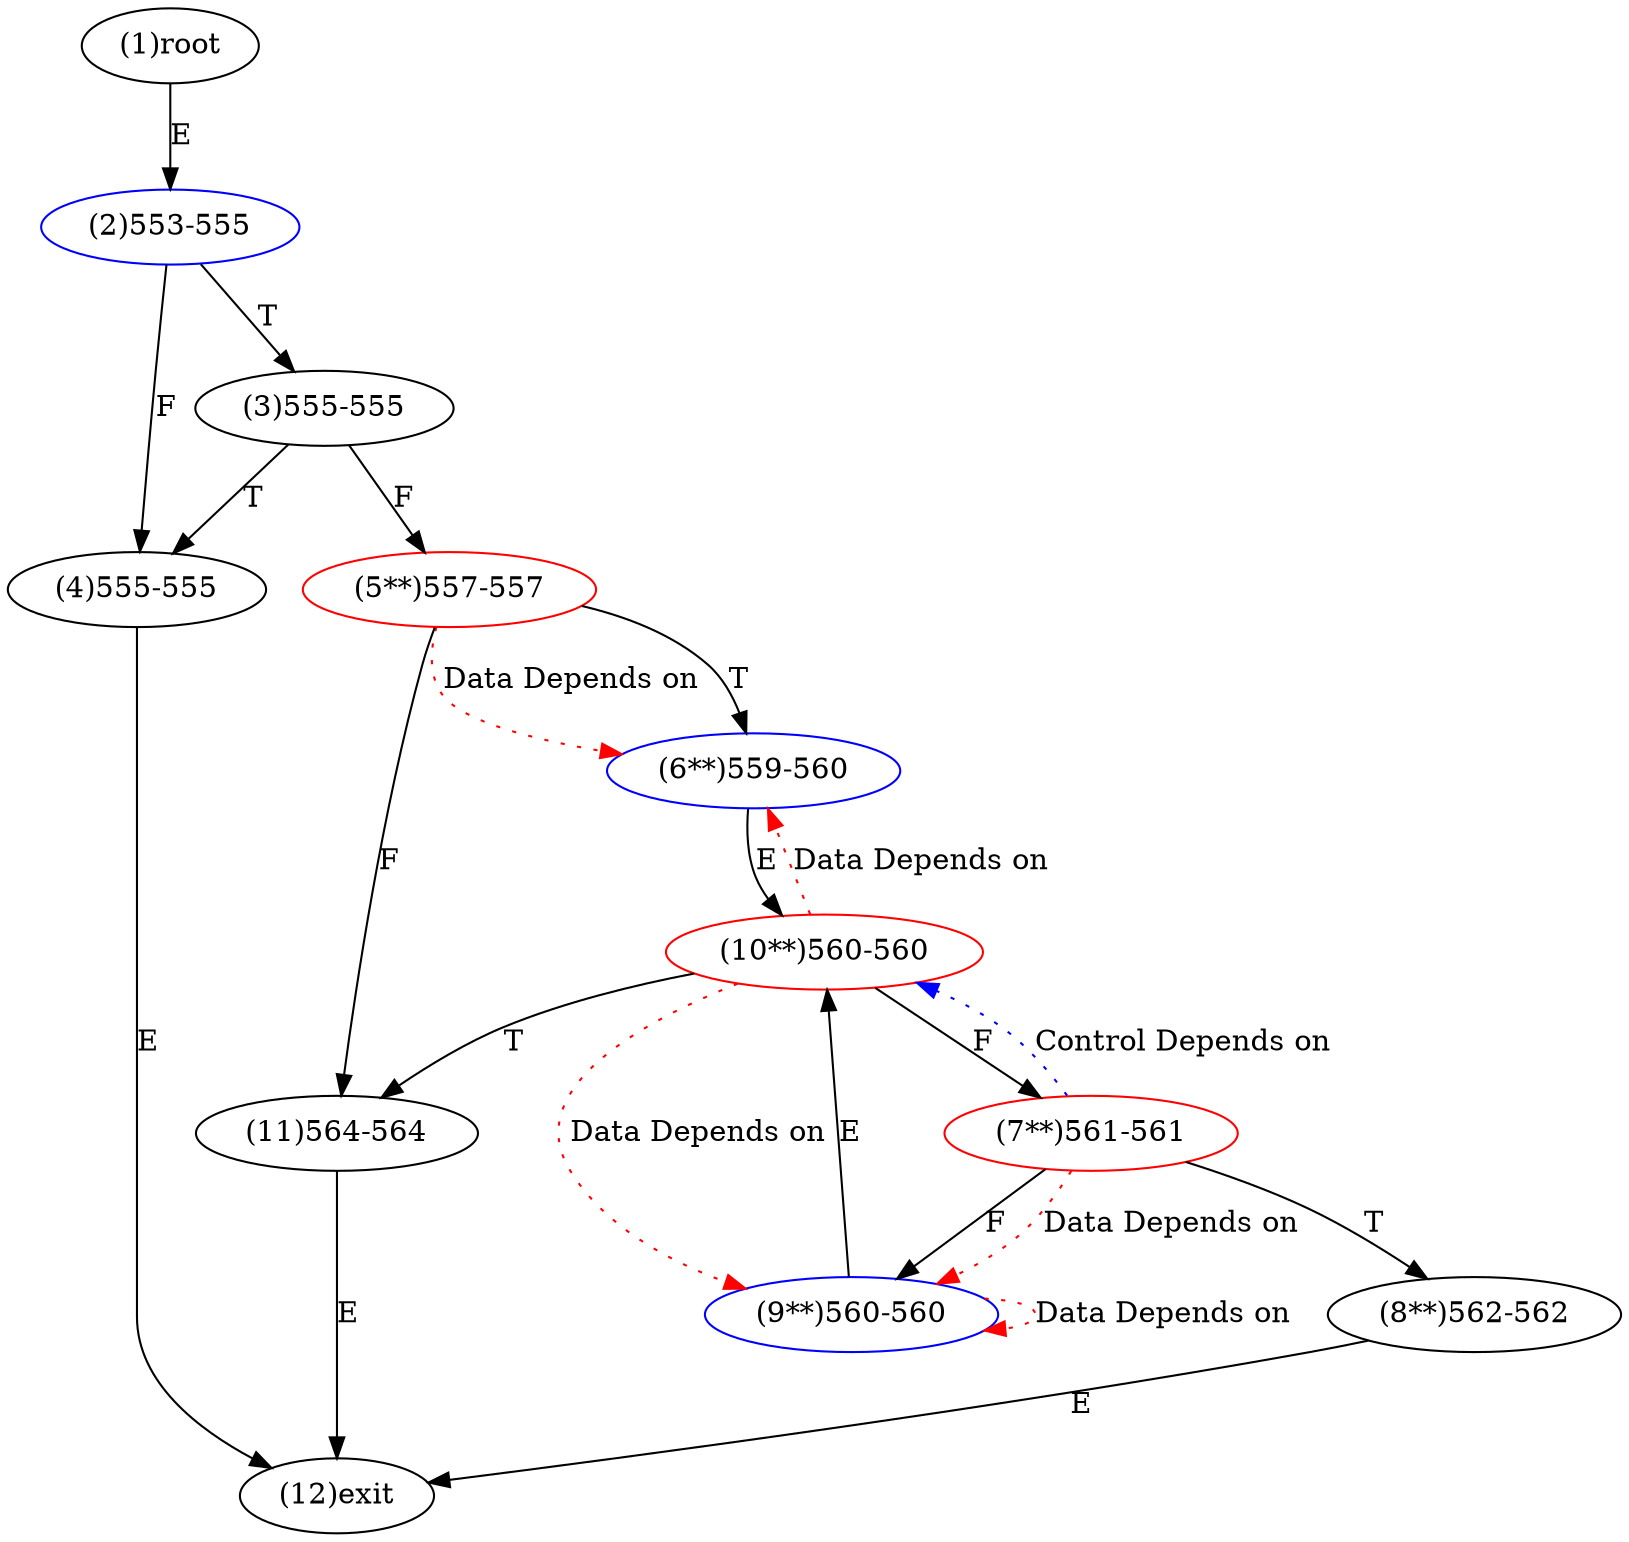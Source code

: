 digraph "" { 
1[ label="(1)root"];
2[ label="(2)553-555",color=blue];
3[ label="(3)555-555"];
4[ label="(4)555-555"];
5[ label="(5**)557-557",color=red];
6[ label="(6**)559-560",color=blue];
7[ label="(7**)561-561",color=red];
8[ label="(8**)562-562"];
9[ label="(9**)560-560",color=blue];
10[ label="(10**)560-560",color=red];
11[ label="(11)564-564"];
12[ label="(12)exit"];
1->2[ label="E"];
2->4[ label="F"];
2->3[ label="T"];
3->5[ label="F"];
3->4[ label="T"];
4->12[ label="E"];
5->11[ label="F"];
5->6[ label="T"];
6->10[ label="E"];
7->9[ label="F"];
7->8[ label="T"];
8->12[ label="E"];
9->10[ label="E"];
10->7[ label="F"];
10->11[ label="T"];
11->12[ label="E"];
5->6[ color="red" label="Data Depends on" style = dotted ];
7->10[ color="blue" label="Control Depends on" style = dotted ];
7->9[ color="red" label="Data Depends on" style = dotted ];
9->9[ color="red" label="Data Depends on" style = dotted ];
10->9[ color="red" label="Data Depends on" style = dotted ];
10->6[ color="red" label="Data Depends on" style = dotted ];
}